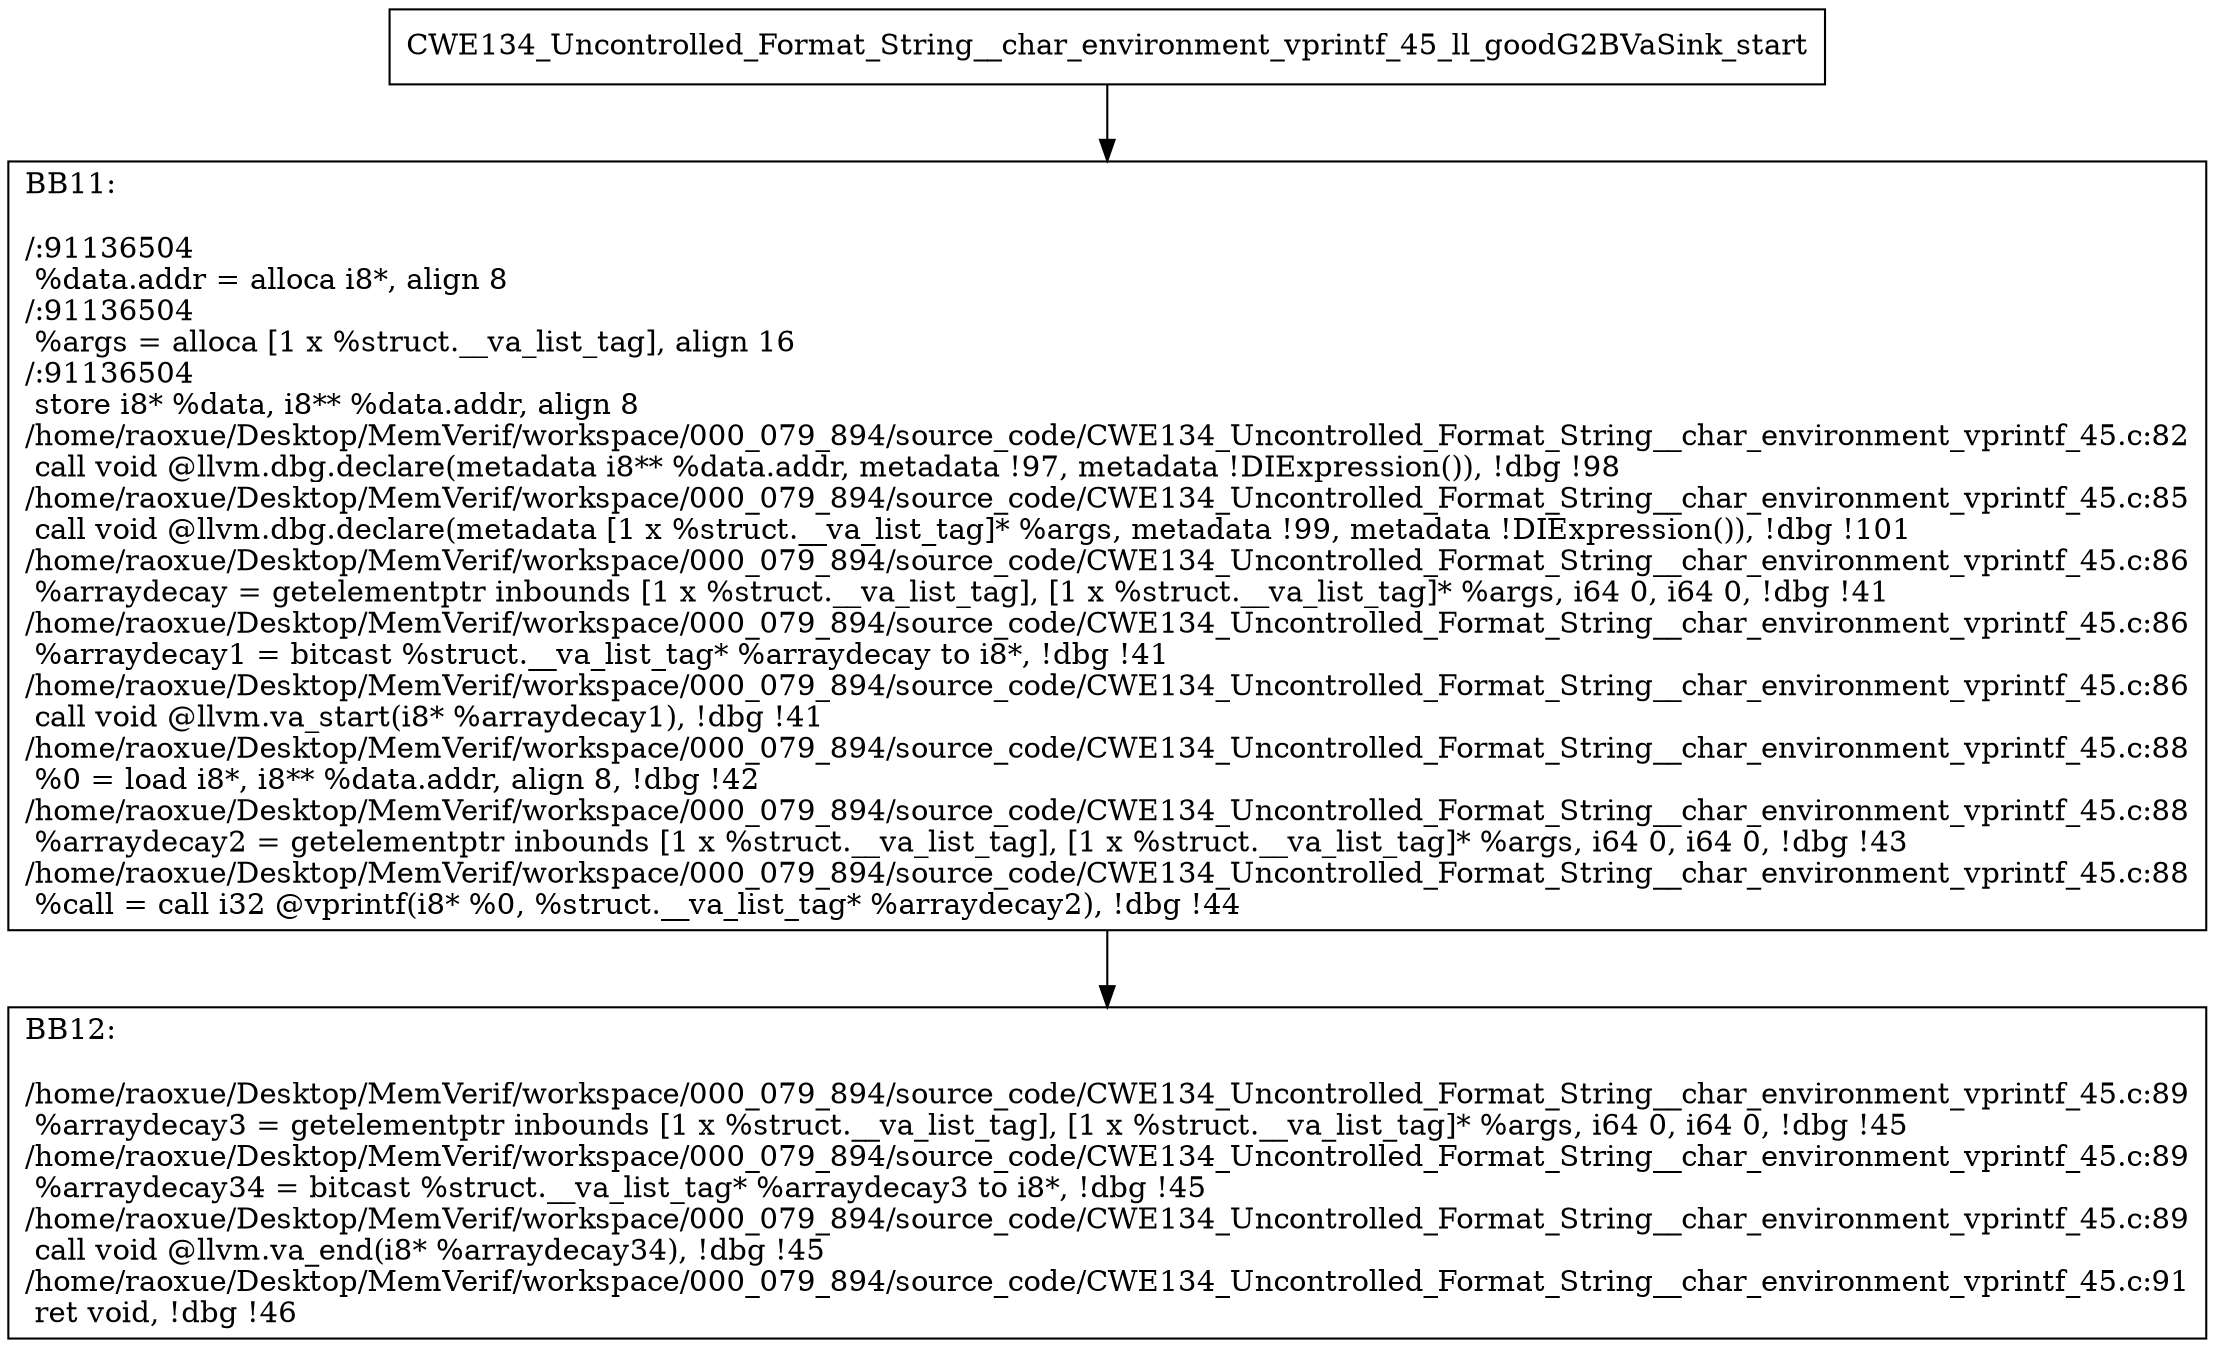digraph "CFG for'CWE134_Uncontrolled_Format_String__char_environment_vprintf_45_ll_goodG2BVaSink' function" {
	BBCWE134_Uncontrolled_Format_String__char_environment_vprintf_45_ll_goodG2BVaSink_start[shape=record,label="{CWE134_Uncontrolled_Format_String__char_environment_vprintf_45_ll_goodG2BVaSink_start}"];
	BBCWE134_Uncontrolled_Format_String__char_environment_vprintf_45_ll_goodG2BVaSink_start-> CWE134_Uncontrolled_Format_String__char_environment_vprintf_45_ll_goodG2BVaSinkBB11;
	CWE134_Uncontrolled_Format_String__char_environment_vprintf_45_ll_goodG2BVaSinkBB11 [shape=record, label="{BB11:\l\l/:91136504\l
  %data.addr = alloca i8*, align 8\l
/:91136504\l
  %args = alloca [1 x %struct.__va_list_tag], align 16\l
/:91136504\l
  store i8* %data, i8** %data.addr, align 8\l
/home/raoxue/Desktop/MemVerif/workspace/000_079_894/source_code/CWE134_Uncontrolled_Format_String__char_environment_vprintf_45.c:82\l
  call void @llvm.dbg.declare(metadata i8** %data.addr, metadata !97, metadata !DIExpression()), !dbg !98\l
/home/raoxue/Desktop/MemVerif/workspace/000_079_894/source_code/CWE134_Uncontrolled_Format_String__char_environment_vprintf_45.c:85\l
  call void @llvm.dbg.declare(metadata [1 x %struct.__va_list_tag]* %args, metadata !99, metadata !DIExpression()), !dbg !101\l
/home/raoxue/Desktop/MemVerif/workspace/000_079_894/source_code/CWE134_Uncontrolled_Format_String__char_environment_vprintf_45.c:86\l
  %arraydecay = getelementptr inbounds [1 x %struct.__va_list_tag], [1 x %struct.__va_list_tag]* %args, i64 0, i64 0, !dbg !41\l
/home/raoxue/Desktop/MemVerif/workspace/000_079_894/source_code/CWE134_Uncontrolled_Format_String__char_environment_vprintf_45.c:86\l
  %arraydecay1 = bitcast %struct.__va_list_tag* %arraydecay to i8*, !dbg !41\l
/home/raoxue/Desktop/MemVerif/workspace/000_079_894/source_code/CWE134_Uncontrolled_Format_String__char_environment_vprintf_45.c:86\l
  call void @llvm.va_start(i8* %arraydecay1), !dbg !41\l
/home/raoxue/Desktop/MemVerif/workspace/000_079_894/source_code/CWE134_Uncontrolled_Format_String__char_environment_vprintf_45.c:88\l
  %0 = load i8*, i8** %data.addr, align 8, !dbg !42\l
/home/raoxue/Desktop/MemVerif/workspace/000_079_894/source_code/CWE134_Uncontrolled_Format_String__char_environment_vprintf_45.c:88\l
  %arraydecay2 = getelementptr inbounds [1 x %struct.__va_list_tag], [1 x %struct.__va_list_tag]* %args, i64 0, i64 0, !dbg !43\l
/home/raoxue/Desktop/MemVerif/workspace/000_079_894/source_code/CWE134_Uncontrolled_Format_String__char_environment_vprintf_45.c:88\l
  %call = call i32 @vprintf(i8* %0, %struct.__va_list_tag* %arraydecay2), !dbg !44\l
}"];
	CWE134_Uncontrolled_Format_String__char_environment_vprintf_45_ll_goodG2BVaSinkBB11-> CWE134_Uncontrolled_Format_String__char_environment_vprintf_45_ll_goodG2BVaSinkBB12;
	CWE134_Uncontrolled_Format_String__char_environment_vprintf_45_ll_goodG2BVaSinkBB12 [shape=record, label="{BB12:\l\l/home/raoxue/Desktop/MemVerif/workspace/000_079_894/source_code/CWE134_Uncontrolled_Format_String__char_environment_vprintf_45.c:89\l
  %arraydecay3 = getelementptr inbounds [1 x %struct.__va_list_tag], [1 x %struct.__va_list_tag]* %args, i64 0, i64 0, !dbg !45\l
/home/raoxue/Desktop/MemVerif/workspace/000_079_894/source_code/CWE134_Uncontrolled_Format_String__char_environment_vprintf_45.c:89\l
  %arraydecay34 = bitcast %struct.__va_list_tag* %arraydecay3 to i8*, !dbg !45\l
/home/raoxue/Desktop/MemVerif/workspace/000_079_894/source_code/CWE134_Uncontrolled_Format_String__char_environment_vprintf_45.c:89\l
  call void @llvm.va_end(i8* %arraydecay34), !dbg !45\l
/home/raoxue/Desktop/MemVerif/workspace/000_079_894/source_code/CWE134_Uncontrolled_Format_String__char_environment_vprintf_45.c:91\l
  ret void, !dbg !46\l
}"];
}
